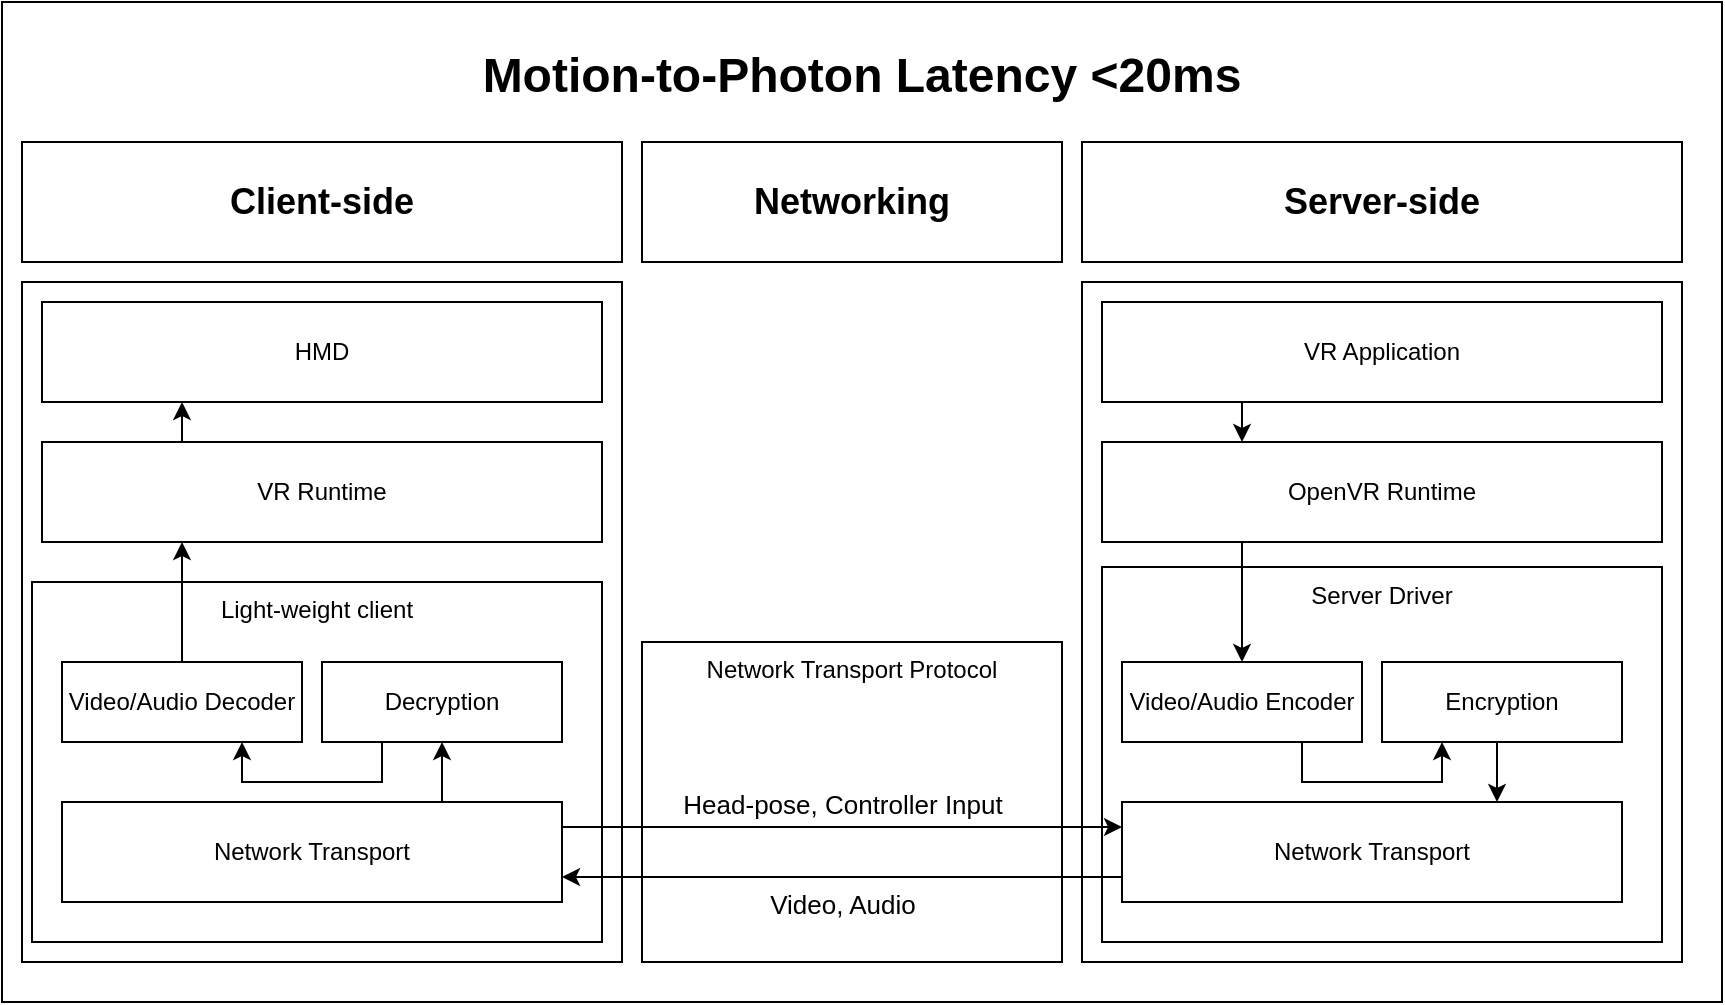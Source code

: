 <mxfile version="13.1.14" type="device"><diagram id="pJ5XKhaOChIIE5GuIa9w" name="Page-1"><mxGraphModel dx="1422" dy="735" grid="1" gridSize="10" guides="1" tooltips="1" connect="1" arrows="1" fold="1" page="1" pageScale="1" pageWidth="850" pageHeight="1100" math="0" shadow="0"><root><mxCell id="0"/><mxCell id="1" parent="0"/><mxCell id="r82qFMHAnC_PnPwJSBXL-38" value="&lt;h1&gt;Motion-to-Photon Latency &amp;lt;20ms&lt;/h1&gt;" style="rounded=0;whiteSpace=wrap;html=1;verticalAlign=top;" vertex="1" parent="1"><mxGeometry y="10" width="860" height="500" as="geometry"/></mxCell><mxCell id="r82qFMHAnC_PnPwJSBXL-36" value="Network Transport Protocol" style="rounded=0;whiteSpace=wrap;html=1;verticalAlign=top;" vertex="1" parent="1"><mxGeometry x="320" y="330" width="210" height="160" as="geometry"/></mxCell><mxCell id="r82qFMHAnC_PnPwJSBXL-1" value="&lt;h2&gt;Server-side&lt;/h2&gt;" style="rounded=0;whiteSpace=wrap;html=1;" vertex="1" parent="1"><mxGeometry x="540" y="80" width="300" height="60" as="geometry"/></mxCell><mxCell id="r82qFMHAnC_PnPwJSBXL-2" value="&lt;h2&gt;Client-side&lt;/h2&gt;" style="rounded=0;whiteSpace=wrap;html=1;" vertex="1" parent="1"><mxGeometry x="10" y="80" width="300" height="60" as="geometry"/></mxCell><mxCell id="r82qFMHAnC_PnPwJSBXL-3" value="&lt;h2&gt;Networking&lt;/h2&gt;" style="rounded=0;whiteSpace=wrap;html=1;" vertex="1" parent="1"><mxGeometry x="320" y="80" width="210" height="60" as="geometry"/></mxCell><mxCell id="r82qFMHAnC_PnPwJSBXL-4" value="" style="rounded=0;whiteSpace=wrap;html=1;" vertex="1" parent="1"><mxGeometry x="540" y="150" width="300" height="340" as="geometry"/></mxCell><mxCell id="r82qFMHAnC_PnPwJSBXL-5" value="" style="rounded=0;whiteSpace=wrap;html=1;" vertex="1" parent="1"><mxGeometry x="10" y="150" width="300" height="340" as="geometry"/></mxCell><mxCell id="r82qFMHAnC_PnPwJSBXL-6" value="HMD" style="rounded=0;whiteSpace=wrap;html=1;" vertex="1" parent="1"><mxGeometry x="20" y="160" width="280" height="50" as="geometry"/></mxCell><mxCell id="r82qFMHAnC_PnPwJSBXL-7" value="Light-weight client " style="rounded=0;whiteSpace=wrap;html=1;labelPosition=center;verticalLabelPosition=middle;align=center;verticalAlign=top;horizontal=1;" vertex="1" parent="1"><mxGeometry x="15" y="300" width="285" height="180" as="geometry"/></mxCell><mxCell id="r82qFMHAnC_PnPwJSBXL-35" style="edgeStyle=orthogonalEdgeStyle;rounded=0;orthogonalLoop=1;jettySize=auto;html=1;exitX=0.5;exitY=0;exitDx=0;exitDy=0;entryX=0.25;entryY=1;entryDx=0;entryDy=0;" edge="1" parent="1" source="r82qFMHAnC_PnPwJSBXL-8" target="r82qFMHAnC_PnPwJSBXL-31"><mxGeometry relative="1" as="geometry"/></mxCell><mxCell id="r82qFMHAnC_PnPwJSBXL-8" value="Video/Audio Decoder" style="rounded=0;whiteSpace=wrap;html=1;" vertex="1" parent="1"><mxGeometry x="30" y="340" width="120" height="40" as="geometry"/></mxCell><mxCell id="r82qFMHAnC_PnPwJSBXL-16" style="edgeStyle=orthogonalEdgeStyle;rounded=0;orthogonalLoop=1;jettySize=auto;html=1;exitX=0.25;exitY=1;exitDx=0;exitDy=0;entryX=0.75;entryY=1;entryDx=0;entryDy=0;" edge="1" parent="1" source="r82qFMHAnC_PnPwJSBXL-9" target="r82qFMHAnC_PnPwJSBXL-8"><mxGeometry relative="1" as="geometry"/></mxCell><mxCell id="r82qFMHAnC_PnPwJSBXL-9" value="Decryption" style="rounded=0;whiteSpace=wrap;html=1;" vertex="1" parent="1"><mxGeometry x="160" y="340" width="120" height="40" as="geometry"/></mxCell><mxCell id="r82qFMHAnC_PnPwJSBXL-18" style="edgeStyle=orthogonalEdgeStyle;rounded=0;orthogonalLoop=1;jettySize=auto;html=1;exitX=0.75;exitY=0;exitDx=0;exitDy=0;entryX=0.5;entryY=1;entryDx=0;entryDy=0;" edge="1" parent="1" source="r82qFMHAnC_PnPwJSBXL-10" target="r82qFMHAnC_PnPwJSBXL-9"><mxGeometry relative="1" as="geometry"/></mxCell><mxCell id="r82qFMHAnC_PnPwJSBXL-10" value="Network Transport" style="rounded=0;whiteSpace=wrap;html=1;" vertex="1" parent="1"><mxGeometry x="30" y="410" width="250" height="50" as="geometry"/></mxCell><mxCell id="r82qFMHAnC_PnPwJSBXL-25" style="edgeStyle=orthogonalEdgeStyle;rounded=0;orthogonalLoop=1;jettySize=auto;html=1;exitX=0.25;exitY=1;exitDx=0;exitDy=0;entryX=0.25;entryY=0;entryDx=0;entryDy=0;" edge="1" parent="1" source="r82qFMHAnC_PnPwJSBXL-11" target="r82qFMHAnC_PnPwJSBXL-12"><mxGeometry relative="1" as="geometry"/></mxCell><mxCell id="r82qFMHAnC_PnPwJSBXL-11" value="VR Application" style="rounded=0;whiteSpace=wrap;html=1;" vertex="1" parent="1"><mxGeometry x="550" y="160" width="280" height="50" as="geometry"/></mxCell><mxCell id="r82qFMHAnC_PnPwJSBXL-12" value="OpenVR Runtime" style="rounded=0;whiteSpace=wrap;html=1;" vertex="1" parent="1"><mxGeometry x="550" y="230" width="280" height="50" as="geometry"/></mxCell><mxCell id="r82qFMHAnC_PnPwJSBXL-13" value="Server Driver" style="rounded=0;whiteSpace=wrap;html=1;verticalAlign=top;" vertex="1" parent="1"><mxGeometry x="550" y="292.5" width="280" height="187.5" as="geometry"/></mxCell><mxCell id="r82qFMHAnC_PnPwJSBXL-33" value="&lt;font style=&quot;font-size: 13px&quot;&gt;Video, Audio&lt;/font&gt;" style="edgeStyle=orthogonalEdgeStyle;rounded=0;orthogonalLoop=1;jettySize=auto;html=1;exitX=0;exitY=0.75;exitDx=0;exitDy=0;entryX=1;entryY=0.75;entryDx=0;entryDy=0;" edge="1" parent="1" source="r82qFMHAnC_PnPwJSBXL-19" target="r82qFMHAnC_PnPwJSBXL-10"><mxGeometry y="13" relative="1" as="geometry"><mxPoint as="offset"/></mxGeometry></mxCell><mxCell id="r82qFMHAnC_PnPwJSBXL-19" value="Network Transport" style="rounded=0;whiteSpace=wrap;html=1;" vertex="1" parent="1"><mxGeometry x="560" y="410" width="250" height="50" as="geometry"/></mxCell><mxCell id="r82qFMHAnC_PnPwJSBXL-28" style="edgeStyle=orthogonalEdgeStyle;rounded=0;orthogonalLoop=1;jettySize=auto;html=1;exitX=0.75;exitY=1;exitDx=0;exitDy=0;entryX=0.25;entryY=1;entryDx=0;entryDy=0;" edge="1" parent="1" source="r82qFMHAnC_PnPwJSBXL-20" target="r82qFMHAnC_PnPwJSBXL-21"><mxGeometry relative="1" as="geometry"/></mxCell><mxCell id="r82qFMHAnC_PnPwJSBXL-20" value="Video/Audio Encoder" style="rounded=0;whiteSpace=wrap;html=1;" vertex="1" parent="1"><mxGeometry x="560" y="340" width="120" height="40" as="geometry"/></mxCell><mxCell id="r82qFMHAnC_PnPwJSBXL-29" style="edgeStyle=orthogonalEdgeStyle;rounded=0;orthogonalLoop=1;jettySize=auto;html=1;exitX=0.5;exitY=1;exitDx=0;exitDy=0;entryX=0.75;entryY=0;entryDx=0;entryDy=0;" edge="1" parent="1" source="r82qFMHAnC_PnPwJSBXL-21" target="r82qFMHAnC_PnPwJSBXL-19"><mxGeometry relative="1" as="geometry"/></mxCell><mxCell id="r82qFMHAnC_PnPwJSBXL-21" value="Encryption" style="rounded=0;whiteSpace=wrap;html=1;" vertex="1" parent="1"><mxGeometry x="690" y="340" width="120" height="40" as="geometry"/></mxCell><mxCell id="r82qFMHAnC_PnPwJSBXL-27" style="edgeStyle=orthogonalEdgeStyle;rounded=0;orthogonalLoop=1;jettySize=auto;html=1;exitX=0.25;exitY=1;exitDx=0;exitDy=0;entryX=0.5;entryY=0;entryDx=0;entryDy=0;" edge="1" parent="1" source="r82qFMHAnC_PnPwJSBXL-12" target="r82qFMHAnC_PnPwJSBXL-20"><mxGeometry relative="1" as="geometry"/></mxCell><mxCell id="r82qFMHAnC_PnPwJSBXL-32" style="edgeStyle=orthogonalEdgeStyle;rounded=0;orthogonalLoop=1;jettySize=auto;html=1;exitX=0.25;exitY=0;exitDx=0;exitDy=0;entryX=0.25;entryY=1;entryDx=0;entryDy=0;" edge="1" parent="1" source="r82qFMHAnC_PnPwJSBXL-31" target="r82qFMHAnC_PnPwJSBXL-6"><mxGeometry relative="1" as="geometry"/></mxCell><mxCell id="r82qFMHAnC_PnPwJSBXL-31" value="VR Runtime" style="rounded=0;whiteSpace=wrap;html=1;" vertex="1" parent="1"><mxGeometry x="20" y="230" width="280" height="50" as="geometry"/></mxCell><mxCell id="r82qFMHAnC_PnPwJSBXL-34" value="&lt;font style=&quot;font-size: 13px&quot;&gt;Head-pose, Controller Input&lt;/font&gt;" style="edgeStyle=orthogonalEdgeStyle;rounded=0;orthogonalLoop=1;jettySize=auto;html=1;exitX=1;exitY=0.25;exitDx=0;exitDy=0;entryX=0;entryY=0.25;entryDx=0;entryDy=0;" edge="1" parent="1" source="r82qFMHAnC_PnPwJSBXL-10" target="r82qFMHAnC_PnPwJSBXL-19"><mxGeometry y="13" relative="1" as="geometry"><mxPoint y="1" as="offset"/></mxGeometry></mxCell></root></mxGraphModel></diagram></mxfile>